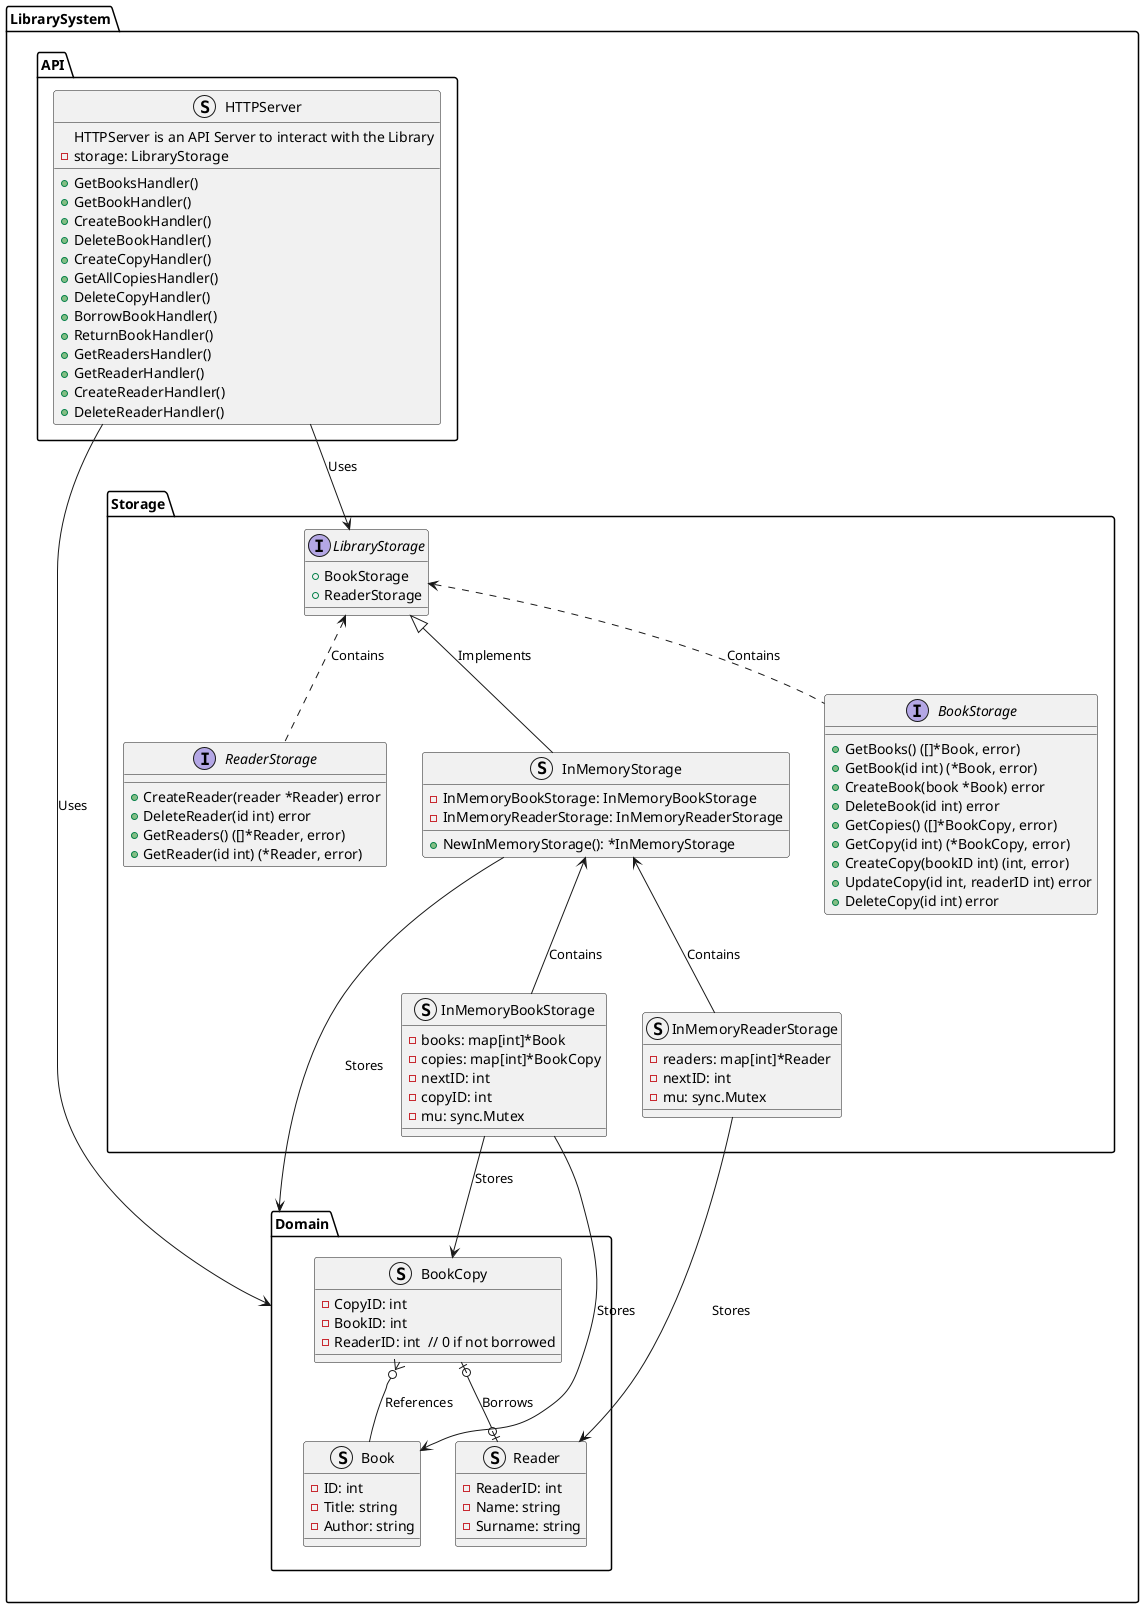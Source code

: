 @startuml

package "LibrarySystem" {

    package "Domain" {
        struct Book {
            - ID: int
            - Title: string
            - Author: string
        }

        struct BookCopy {
            - CopyID: int
            - BookID: int
            - ReaderID: int  // 0 if not borrowed
        }

        struct Reader {
            - ReaderID: int
            - Name: string
            - Surname: string
        }

    }

    package "API" {
        struct HTTPServer {
            HTTPServer is an API Server to interact with the Library
            - storage: LibraryStorage
            + GetBooksHandler()
            + GetBookHandler()
            + CreateBookHandler()
            + DeleteBookHandler()
            + CreateCopyHandler()
            + GetAllCopiesHandler()
            + DeleteCopyHandler()
            + BorrowBookHandler()
            + ReturnBookHandler()
            + GetReadersHandler()
            + GetReaderHandler()
            + CreateReaderHandler()
            + DeleteReaderHandler()
        }
    }

    package "Storage" {
        interface BookStorage {
            + GetBooks() ([]*Book, error)
            + GetBook(id int) (*Book, error)
            + CreateBook(book *Book) error
            + DeleteBook(id int) error
            + GetCopies() ([]*BookCopy, error)
            + GetCopy(id int) (*BookCopy, error)
            + CreateCopy(bookID int) (int, error)
            + UpdateCopy(id int, readerID int) error
            + DeleteCopy(id int) error
        }

        interface ReaderStorage {
            + CreateReader(reader *Reader) error
            + DeleteReader(id int) error
            + GetReaders() ([]*Reader, error)
            + GetReader(id int) (*Reader, error)
        }

        interface LibraryStorage {
            + BookStorage
            + ReaderStorage
        }

        struct InMemoryStorage {
            - InMemoryBookStorage: InMemoryBookStorage
            - InMemoryReaderStorage: InMemoryReaderStorage
            + NewInMemoryStorage(): *InMemoryStorage
        }

        struct InMemoryBookStorage {
            - books: map[int]*Book
            - copies: map[int]*BookCopy
            - nextID: int
            - copyID: int
            - mu: sync.Mutex
        }

        struct InMemoryReaderStorage {
            - readers: map[int]*Reader
            - nextID: int
            - mu: sync.Mutex
        }
    }

    ' Type 	Symbol
    ' Zero or One 	|o--
    ' Exactly One 	||--
    ' Zero or Many 	}o--
    ' One or Many 	}|--

    LibraryStorage <|-- InMemoryStorage : "Implements"
    LibraryStorage <.. BookStorage : "Contains"
    LibraryStorage <.. ReaderStorage : "Contains"
    HTTPServer --> LibraryStorage : "Uses"
    HTTPServer --> Domain : "Uses"
    InMemoryStorage <-- InMemoryBookStorage : "Contains"
    InMemoryStorage <-- InMemoryReaderStorage : "Contains"
    InMemoryBookStorage --> Book : "Stores"
    InMemoryReaderStorage --> Reader : "Stores"
    InMemoryBookStorage --> BookCopy : "Stores"
    InMemoryStorage --> Domain : "Stores"
    BookCopy }o-- Book : "References"
    BookCopy |o--o| Reader : "Borrows"
}

@enduml

